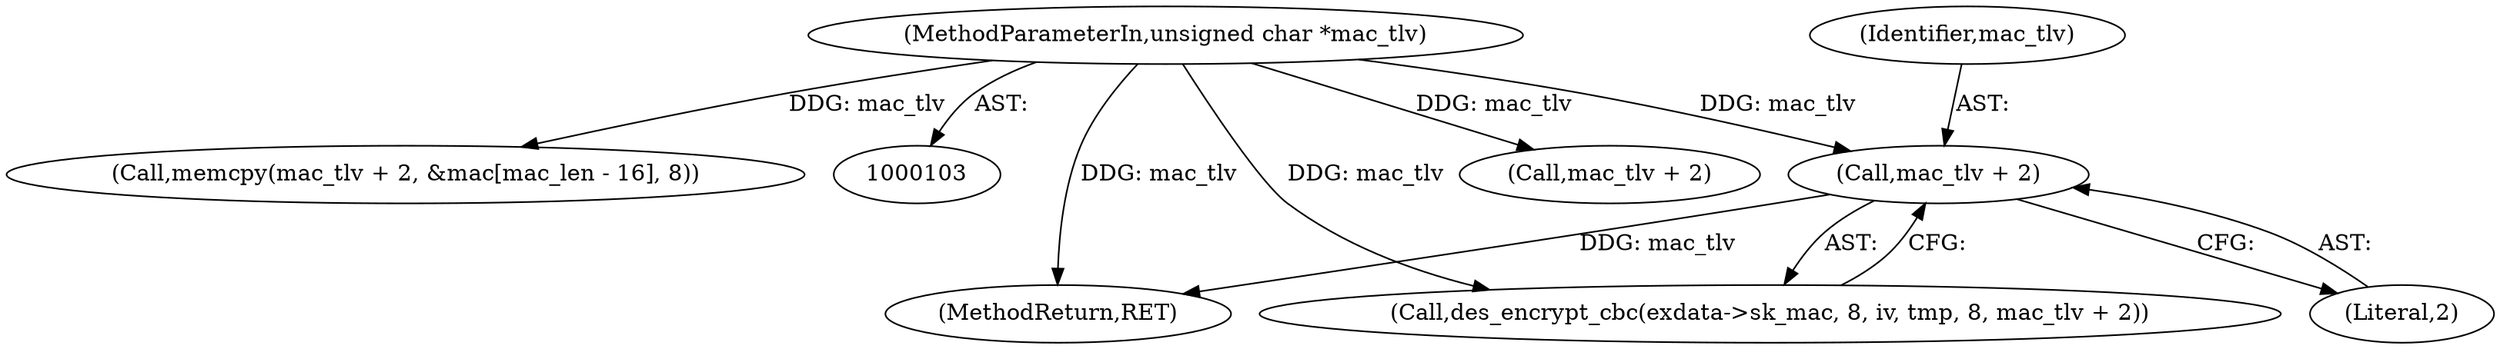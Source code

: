 digraph "0_OpenSC_8fe377e93b4b56060e5bbfb6f3142ceaeca744fa_6@pointer" {
"1000345" [label="(Call,mac_tlv + 2)"];
"1000108" [label="(MethodParameterIn,unsigned char *mac_tlv)"];
"1000288" [label="(Call,mac_tlv + 2)"];
"1000287" [label="(Call,memcpy(mac_tlv + 2, &mac[mac_len - 16], 8))"];
"1000356" [label="(MethodReturn,RET)"];
"1000345" [label="(Call,mac_tlv + 2)"];
"1000337" [label="(Call,des_encrypt_cbc(exdata->sk_mac, 8, iv, tmp, 8, mac_tlv + 2))"];
"1000108" [label="(MethodParameterIn,unsigned char *mac_tlv)"];
"1000347" [label="(Literal,2)"];
"1000346" [label="(Identifier,mac_tlv)"];
"1000345" -> "1000337"  [label="AST: "];
"1000345" -> "1000347"  [label="CFG: "];
"1000346" -> "1000345"  [label="AST: "];
"1000347" -> "1000345"  [label="AST: "];
"1000337" -> "1000345"  [label="CFG: "];
"1000345" -> "1000356"  [label="DDG: mac_tlv"];
"1000108" -> "1000345"  [label="DDG: mac_tlv"];
"1000108" -> "1000103"  [label="AST: "];
"1000108" -> "1000356"  [label="DDG: mac_tlv"];
"1000108" -> "1000287"  [label="DDG: mac_tlv"];
"1000108" -> "1000288"  [label="DDG: mac_tlv"];
"1000108" -> "1000337"  [label="DDG: mac_tlv"];
}
